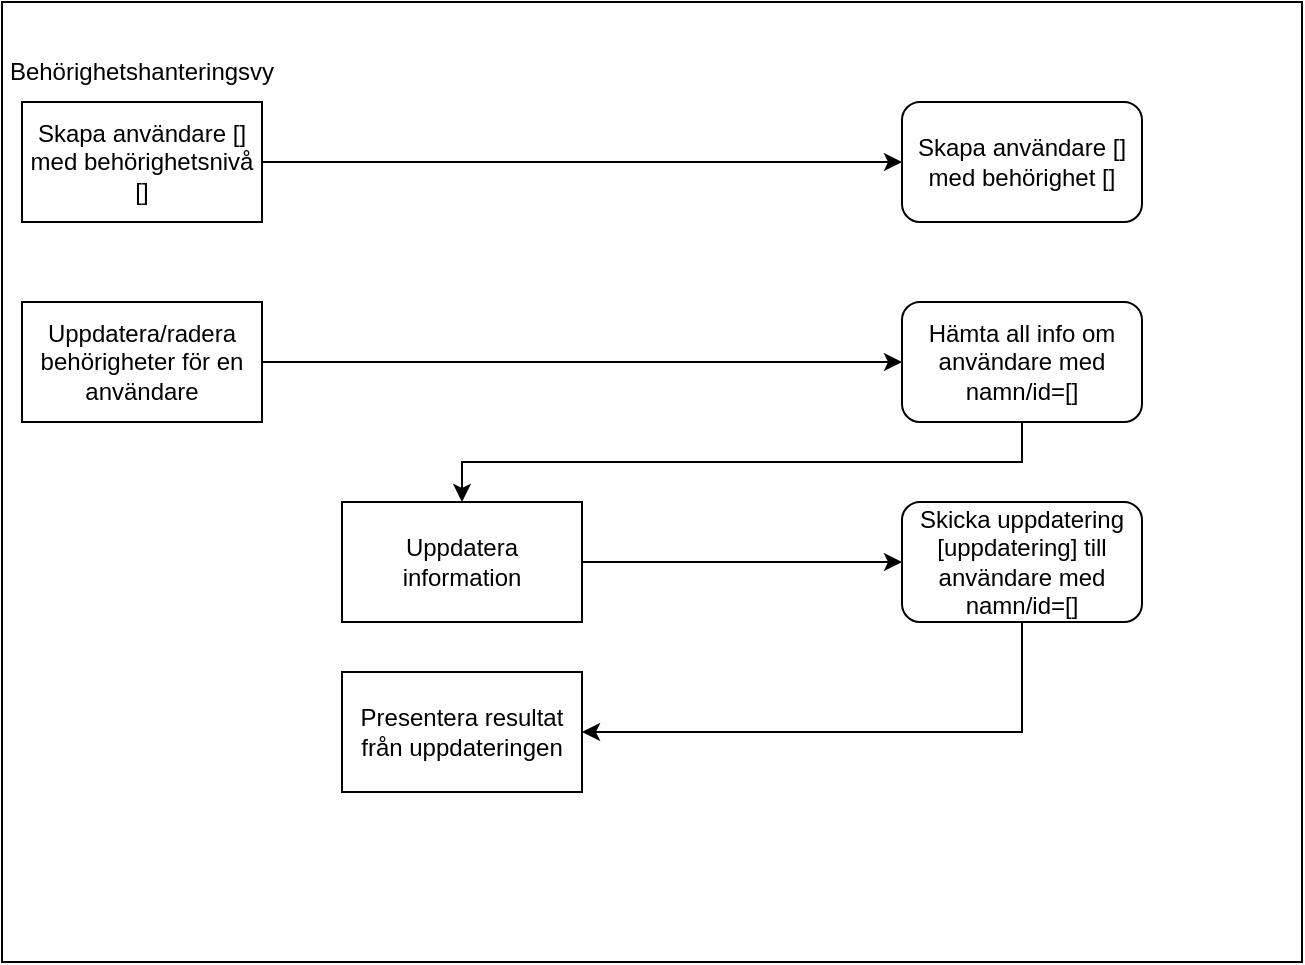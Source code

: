 <mxfile version="20.5.3" type="device"><diagram id="C5RBs43oDa-KdzZeNtuy" name="Page-1"><mxGraphModel dx="1117" dy="-669" grid="1" gridSize="10" guides="1" tooltips="1" connect="1" arrows="1" fold="1" page="1" pageScale="1" pageWidth="827" pageHeight="1169" math="0" shadow="0"><root><mxCell id="WIyWlLk6GJQsqaUBKTNV-0"/><mxCell id="WIyWlLk6GJQsqaUBKTNV-1" parent="WIyWlLk6GJQsqaUBKTNV-0"/><mxCell id="2mrk0NigUXOU6eRH0o2A-0" value="" style="rounded=0;whiteSpace=wrap;html=1;" parent="WIyWlLk6GJQsqaUBKTNV-1" vertex="1"><mxGeometry x="40" y="1880" width="650" height="480" as="geometry"/></mxCell><mxCell id="2mrk0NigUXOU6eRH0o2A-1" value="Behörighetshanteringsvy" style="text;html=1;strokeColor=none;fillColor=none;align=center;verticalAlign=middle;whiteSpace=wrap;rounded=0;" parent="WIyWlLk6GJQsqaUBKTNV-1" vertex="1"><mxGeometry x="80" y="1900" width="60" height="30" as="geometry"/></mxCell><mxCell id="2mrk0NigUXOU6eRH0o2A-5" value="Skapa användare [] med behörighetsnivå []" style="rounded=0;whiteSpace=wrap;html=1;" parent="WIyWlLk6GJQsqaUBKTNV-1" vertex="1"><mxGeometry x="50" y="1930" width="120" height="60" as="geometry"/></mxCell><mxCell id="2mrk0NigUXOU6eRH0o2A-6" value="Skapa användare [] med behörighet []" style="rounded=1;whiteSpace=wrap;html=1;" parent="WIyWlLk6GJQsqaUBKTNV-1" vertex="1"><mxGeometry x="490" y="1930" width="120" height="60" as="geometry"/></mxCell><mxCell id="2mrk0NigUXOU6eRH0o2A-7" value="" style="endArrow=classic;html=1;rounded=0;exitX=1;exitY=0.5;exitDx=0;exitDy=0;entryX=0;entryY=0.5;entryDx=0;entryDy=0;" parent="WIyWlLk6GJQsqaUBKTNV-1" source="2mrk0NigUXOU6eRH0o2A-5" target="2mrk0NigUXOU6eRH0o2A-6" edge="1"><mxGeometry width="50" height="50" relative="1" as="geometry"><mxPoint x="370" y="2110" as="sourcePoint"/><mxPoint x="420" y="2060" as="targetPoint"/></mxGeometry></mxCell><mxCell id="2mrk0NigUXOU6eRH0o2A-14" value="Uppdatera/radera behörigheter för en användare" style="rounded=0;whiteSpace=wrap;html=1;" parent="WIyWlLk6GJQsqaUBKTNV-1" vertex="1"><mxGeometry x="50" y="2030" width="120" height="60" as="geometry"/></mxCell><mxCell id="2mrk0NigUXOU6eRH0o2A-15" value="Hämta all info om användare med namn/id=[]" style="rounded=1;whiteSpace=wrap;html=1;" parent="WIyWlLk6GJQsqaUBKTNV-1" vertex="1"><mxGeometry x="490" y="2030" width="120" height="60" as="geometry"/></mxCell><mxCell id="2mrk0NigUXOU6eRH0o2A-16" value="" style="endArrow=classic;html=1;rounded=0;exitX=1;exitY=0.5;exitDx=0;exitDy=0;entryX=0;entryY=0.5;entryDx=0;entryDy=0;" parent="WIyWlLk6GJQsqaUBKTNV-1" source="2mrk0NigUXOU6eRH0o2A-14" target="2mrk0NigUXOU6eRH0o2A-15" edge="1"><mxGeometry width="50" height="50" relative="1" as="geometry"><mxPoint x="370" y="2210" as="sourcePoint"/><mxPoint x="420" y="2160" as="targetPoint"/></mxGeometry></mxCell><mxCell id="2mrk0NigUXOU6eRH0o2A-17" value="Uppdatera information" style="rounded=0;whiteSpace=wrap;html=1;" parent="WIyWlLk6GJQsqaUBKTNV-1" vertex="1"><mxGeometry x="210" y="2130" width="120" height="60" as="geometry"/></mxCell><mxCell id="2mrk0NigUXOU6eRH0o2A-18" value="" style="endArrow=classic;html=1;rounded=0;exitX=0.5;exitY=1;exitDx=0;exitDy=0;entryX=0.5;entryY=0;entryDx=0;entryDy=0;" parent="WIyWlLk6GJQsqaUBKTNV-1" source="2mrk0NigUXOU6eRH0o2A-15" target="2mrk0NigUXOU6eRH0o2A-17" edge="1"><mxGeometry width="50" height="50" relative="1" as="geometry"><mxPoint x="370" y="2200" as="sourcePoint"/><mxPoint x="420" y="2150" as="targetPoint"/><Array as="points"><mxPoint x="550" y="2110"/><mxPoint x="270" y="2110"/></Array></mxGeometry></mxCell><mxCell id="2mrk0NigUXOU6eRH0o2A-19" value="Skicka uppdatering [uppdatering] till användare med namn/id=[]" style="rounded=1;whiteSpace=wrap;html=1;" parent="WIyWlLk6GJQsqaUBKTNV-1" vertex="1"><mxGeometry x="490" y="2130" width="120" height="60" as="geometry"/></mxCell><mxCell id="2mrk0NigUXOU6eRH0o2A-20" value="" style="endArrow=classic;html=1;rounded=0;exitX=1;exitY=0.5;exitDx=0;exitDy=0;entryX=0;entryY=0.5;entryDx=0;entryDy=0;" parent="WIyWlLk6GJQsqaUBKTNV-1" source="2mrk0NigUXOU6eRH0o2A-17" target="2mrk0NigUXOU6eRH0o2A-19" edge="1"><mxGeometry width="50" height="50" relative="1" as="geometry"><mxPoint x="370" y="2170" as="sourcePoint"/><mxPoint x="420" y="2120" as="targetPoint"/></mxGeometry></mxCell><mxCell id="2mrk0NigUXOU6eRH0o2A-21" value="Presentera resultat från uppdateringen" style="rounded=0;whiteSpace=wrap;html=1;" parent="WIyWlLk6GJQsqaUBKTNV-1" vertex="1"><mxGeometry x="210" y="2215" width="120" height="60" as="geometry"/></mxCell><mxCell id="2mrk0NigUXOU6eRH0o2A-22" value="" style="endArrow=classic;html=1;rounded=0;exitX=0.5;exitY=1;exitDx=0;exitDy=0;entryX=1;entryY=0.5;entryDx=0;entryDy=0;" parent="WIyWlLk6GJQsqaUBKTNV-1" source="2mrk0NigUXOU6eRH0o2A-19" target="2mrk0NigUXOU6eRH0o2A-21" edge="1"><mxGeometry width="50" height="50" relative="1" as="geometry"><mxPoint x="370" y="2150" as="sourcePoint"/><mxPoint x="420" y="2100" as="targetPoint"/><Array as="points"><mxPoint x="550" y="2245"/></Array></mxGeometry></mxCell></root></mxGraphModel></diagram></mxfile>